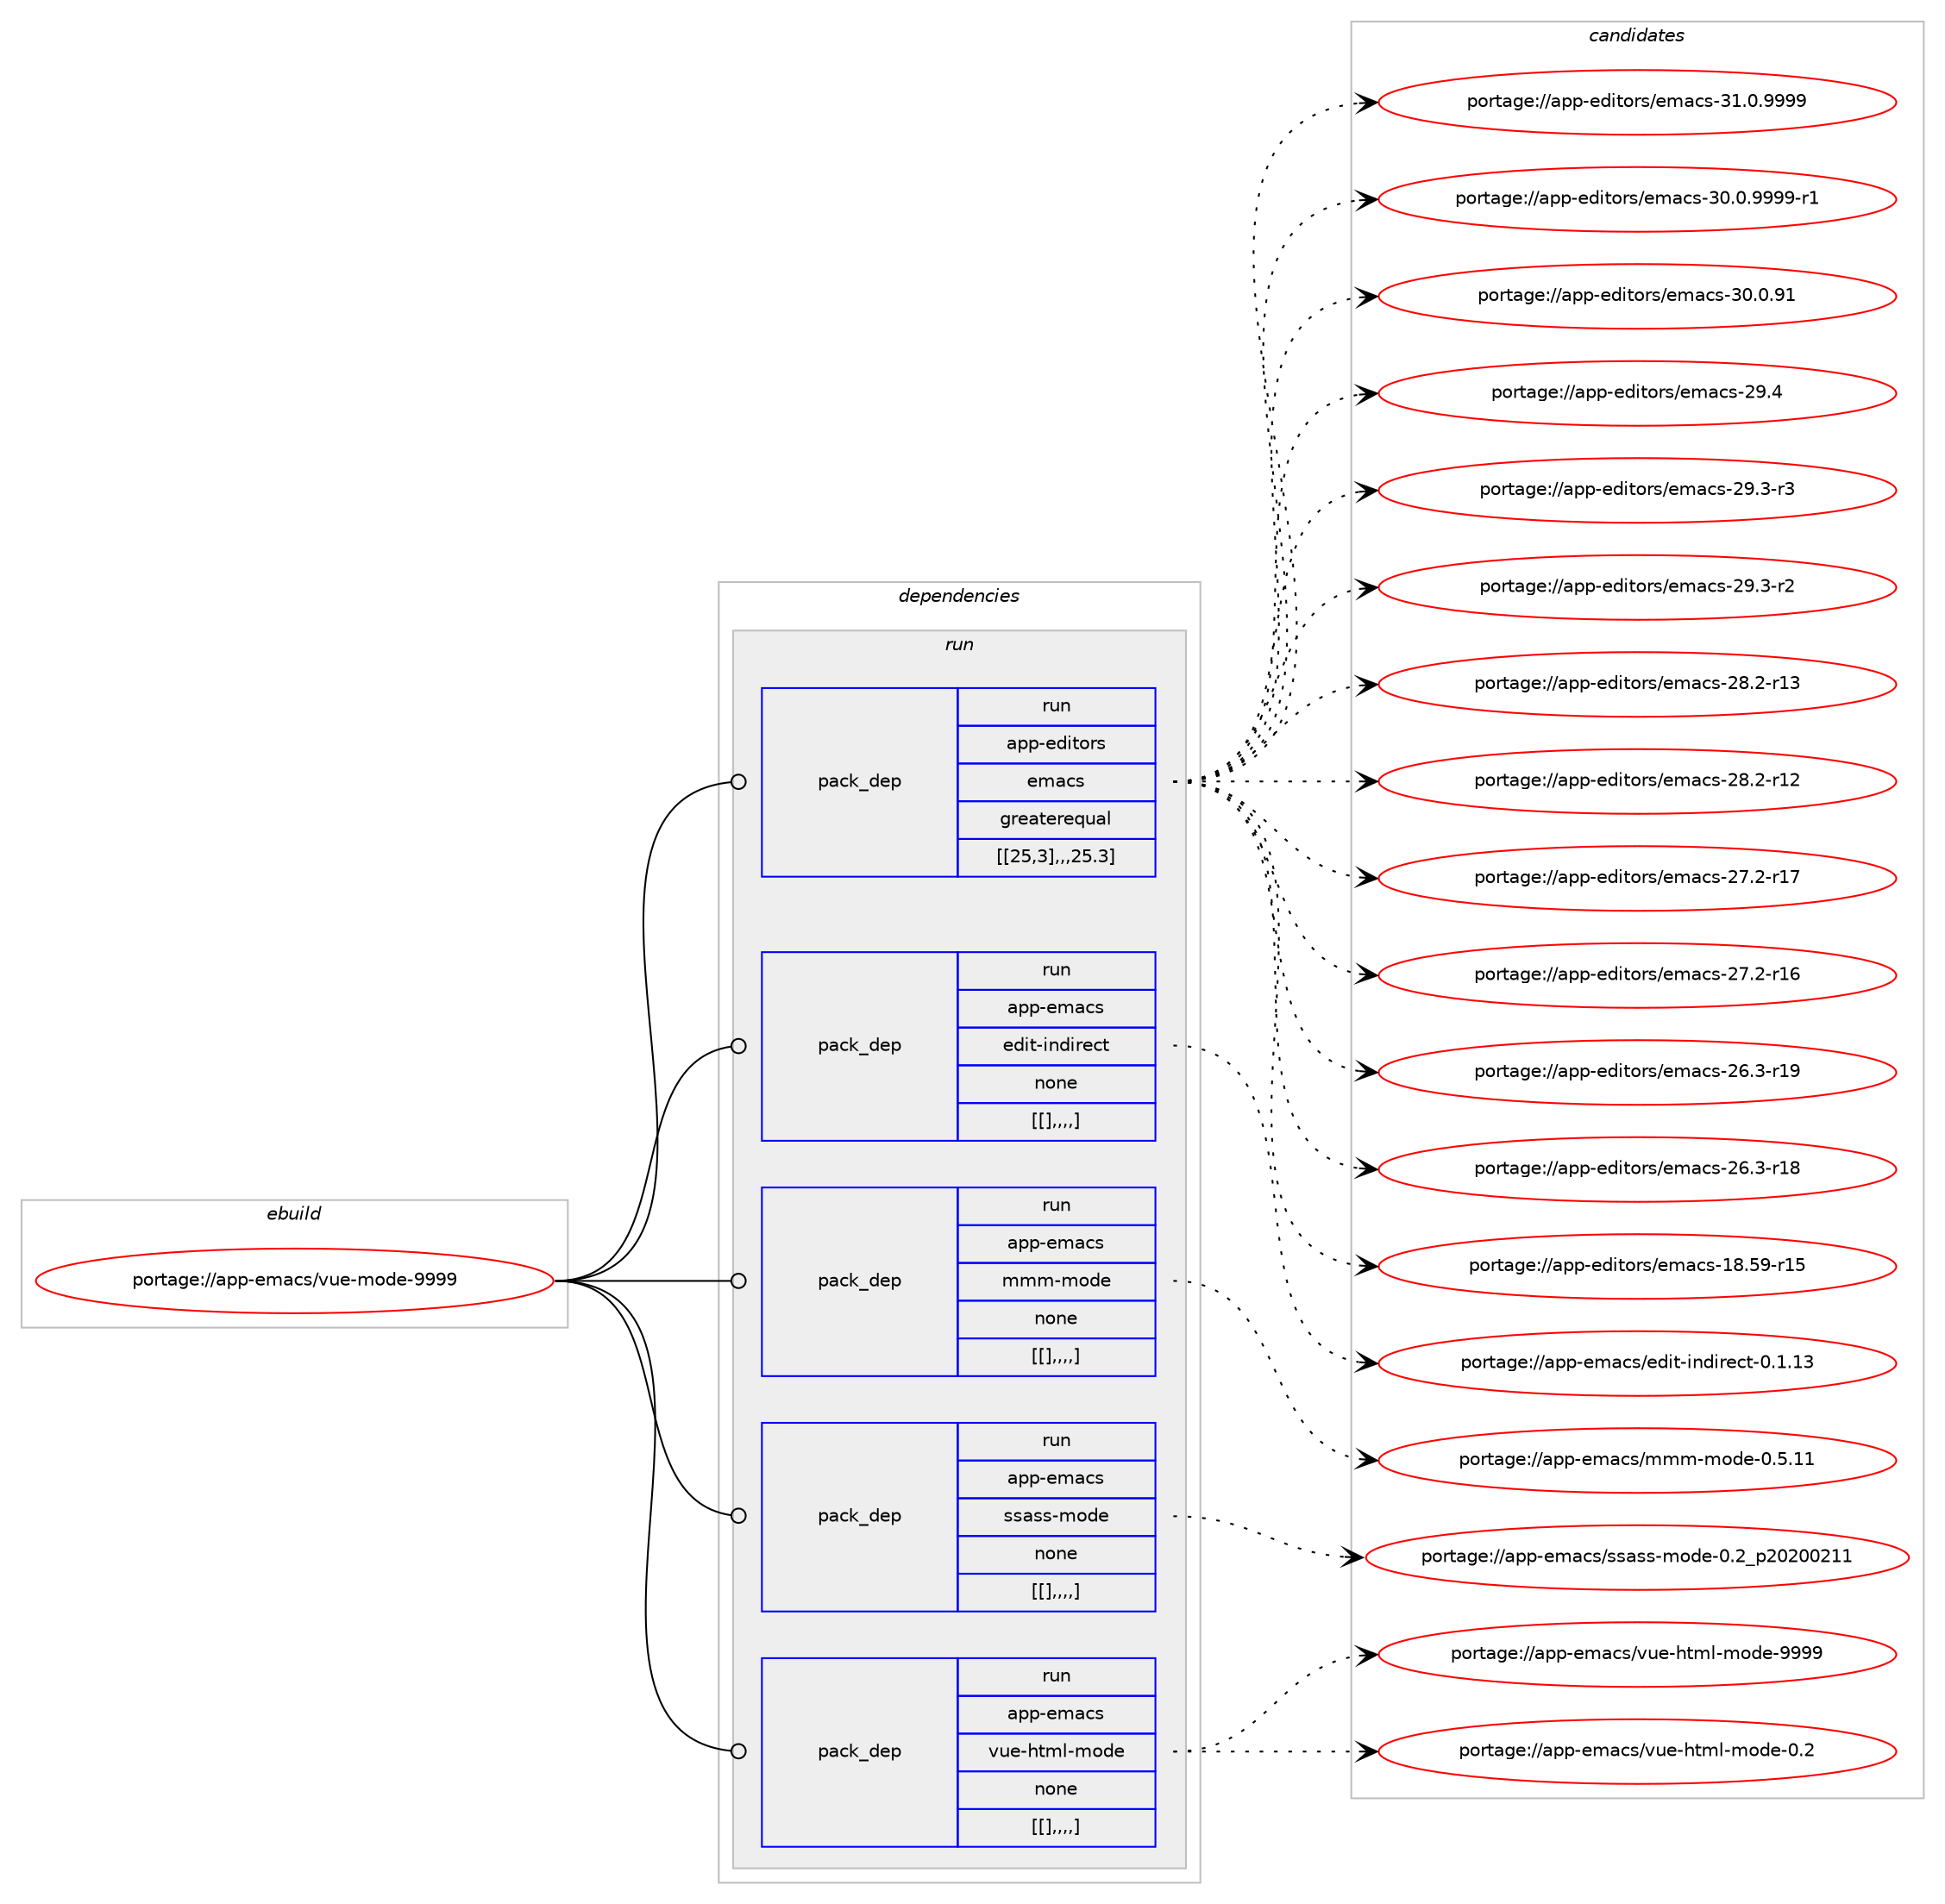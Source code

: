 digraph prolog {

# *************
# Graph options
# *************

newrank=true;
concentrate=true;
compound=true;
graph [rankdir=LR,fontname=Helvetica,fontsize=10,ranksep=1.5];#, ranksep=2.5, nodesep=0.2];
edge  [arrowhead=vee];
node  [fontname=Helvetica,fontsize=10];

# **********
# The ebuild
# **********

subgraph cluster_leftcol {
color=gray;
label=<<i>ebuild</i>>;
id [label="portage://app-emacs/vue-mode-9999", color=red, width=4, href="../app-emacs/vue-mode-9999.svg"];
}

# ****************
# The dependencies
# ****************

subgraph cluster_midcol {
color=gray;
label=<<i>dependencies</i>>;
subgraph cluster_compile {
fillcolor="#eeeeee";
style=filled;
label=<<i>compile</i>>;
}
subgraph cluster_compileandrun {
fillcolor="#eeeeee";
style=filled;
label=<<i>compile and run</i>>;
}
subgraph cluster_run {
fillcolor="#eeeeee";
style=filled;
label=<<i>run</i>>;
subgraph pack17301 {
dependency23894 [label=<<TABLE BORDER="0" CELLBORDER="1" CELLSPACING="0" CELLPADDING="4" WIDTH="220"><TR><TD ROWSPAN="6" CELLPADDING="30">pack_dep</TD></TR><TR><TD WIDTH="110">run</TD></TR><TR><TD>app-editors</TD></TR><TR><TD>emacs</TD></TR><TR><TD>greaterequal</TD></TR><TR><TD>[[25,3],,,25.3]</TD></TR></TABLE>>, shape=none, color=blue];
}
id:e -> dependency23894:w [weight=20,style="solid",arrowhead="odot"];
subgraph pack17302 {
dependency23895 [label=<<TABLE BORDER="0" CELLBORDER="1" CELLSPACING="0" CELLPADDING="4" WIDTH="220"><TR><TD ROWSPAN="6" CELLPADDING="30">pack_dep</TD></TR><TR><TD WIDTH="110">run</TD></TR><TR><TD>app-emacs</TD></TR><TR><TD>edit-indirect</TD></TR><TR><TD>none</TD></TR><TR><TD>[[],,,,]</TD></TR></TABLE>>, shape=none, color=blue];
}
id:e -> dependency23895:w [weight=20,style="solid",arrowhead="odot"];
subgraph pack17303 {
dependency23896 [label=<<TABLE BORDER="0" CELLBORDER="1" CELLSPACING="0" CELLPADDING="4" WIDTH="220"><TR><TD ROWSPAN="6" CELLPADDING="30">pack_dep</TD></TR><TR><TD WIDTH="110">run</TD></TR><TR><TD>app-emacs</TD></TR><TR><TD>mmm-mode</TD></TR><TR><TD>none</TD></TR><TR><TD>[[],,,,]</TD></TR></TABLE>>, shape=none, color=blue];
}
id:e -> dependency23896:w [weight=20,style="solid",arrowhead="odot"];
subgraph pack17304 {
dependency23897 [label=<<TABLE BORDER="0" CELLBORDER="1" CELLSPACING="0" CELLPADDING="4" WIDTH="220"><TR><TD ROWSPAN="6" CELLPADDING="30">pack_dep</TD></TR><TR><TD WIDTH="110">run</TD></TR><TR><TD>app-emacs</TD></TR><TR><TD>ssass-mode</TD></TR><TR><TD>none</TD></TR><TR><TD>[[],,,,]</TD></TR></TABLE>>, shape=none, color=blue];
}
id:e -> dependency23897:w [weight=20,style="solid",arrowhead="odot"];
subgraph pack17305 {
dependency23898 [label=<<TABLE BORDER="0" CELLBORDER="1" CELLSPACING="0" CELLPADDING="4" WIDTH="220"><TR><TD ROWSPAN="6" CELLPADDING="30">pack_dep</TD></TR><TR><TD WIDTH="110">run</TD></TR><TR><TD>app-emacs</TD></TR><TR><TD>vue-html-mode</TD></TR><TR><TD>none</TD></TR><TR><TD>[[],,,,]</TD></TR></TABLE>>, shape=none, color=blue];
}
id:e -> dependency23898:w [weight=20,style="solid",arrowhead="odot"];
}
}

# **************
# The candidates
# **************

subgraph cluster_choices {
rank=same;
color=gray;
label=<<i>candidates</i>>;

subgraph choice17301 {
color=black;
nodesep=1;
choice971121124510110010511611111411547101109979911545514946484657575757 [label="portage://app-editors/emacs-31.0.9999", color=red, width=4,href="../app-editors/emacs-31.0.9999.svg"];
choice9711211245101100105116111114115471011099799115455148464846575757574511449 [label="portage://app-editors/emacs-30.0.9999-r1", color=red, width=4,href="../app-editors/emacs-30.0.9999-r1.svg"];
choice97112112451011001051161111141154710110997991154551484648465749 [label="portage://app-editors/emacs-30.0.91", color=red, width=4,href="../app-editors/emacs-30.0.91.svg"];
choice97112112451011001051161111141154710110997991154550574652 [label="portage://app-editors/emacs-29.4", color=red, width=4,href="../app-editors/emacs-29.4.svg"];
choice971121124510110010511611111411547101109979911545505746514511451 [label="portage://app-editors/emacs-29.3-r3", color=red, width=4,href="../app-editors/emacs-29.3-r3.svg"];
choice971121124510110010511611111411547101109979911545505746514511450 [label="portage://app-editors/emacs-29.3-r2", color=red, width=4,href="../app-editors/emacs-29.3-r2.svg"];
choice97112112451011001051161111141154710110997991154550564650451144951 [label="portage://app-editors/emacs-28.2-r13", color=red, width=4,href="../app-editors/emacs-28.2-r13.svg"];
choice97112112451011001051161111141154710110997991154550564650451144950 [label="portage://app-editors/emacs-28.2-r12", color=red, width=4,href="../app-editors/emacs-28.2-r12.svg"];
choice97112112451011001051161111141154710110997991154550554650451144955 [label="portage://app-editors/emacs-27.2-r17", color=red, width=4,href="../app-editors/emacs-27.2-r17.svg"];
choice97112112451011001051161111141154710110997991154550554650451144954 [label="portage://app-editors/emacs-27.2-r16", color=red, width=4,href="../app-editors/emacs-27.2-r16.svg"];
choice97112112451011001051161111141154710110997991154550544651451144957 [label="portage://app-editors/emacs-26.3-r19", color=red, width=4,href="../app-editors/emacs-26.3-r19.svg"];
choice97112112451011001051161111141154710110997991154550544651451144956 [label="portage://app-editors/emacs-26.3-r18", color=red, width=4,href="../app-editors/emacs-26.3-r18.svg"];
choice9711211245101100105116111114115471011099799115454956465357451144953 [label="portage://app-editors/emacs-18.59-r15", color=red, width=4,href="../app-editors/emacs-18.59-r15.svg"];
dependency23894:e -> choice971121124510110010511611111411547101109979911545514946484657575757:w [style=dotted,weight="100"];
dependency23894:e -> choice9711211245101100105116111114115471011099799115455148464846575757574511449:w [style=dotted,weight="100"];
dependency23894:e -> choice97112112451011001051161111141154710110997991154551484648465749:w [style=dotted,weight="100"];
dependency23894:e -> choice97112112451011001051161111141154710110997991154550574652:w [style=dotted,weight="100"];
dependency23894:e -> choice971121124510110010511611111411547101109979911545505746514511451:w [style=dotted,weight="100"];
dependency23894:e -> choice971121124510110010511611111411547101109979911545505746514511450:w [style=dotted,weight="100"];
dependency23894:e -> choice97112112451011001051161111141154710110997991154550564650451144951:w [style=dotted,weight="100"];
dependency23894:e -> choice97112112451011001051161111141154710110997991154550564650451144950:w [style=dotted,weight="100"];
dependency23894:e -> choice97112112451011001051161111141154710110997991154550554650451144955:w [style=dotted,weight="100"];
dependency23894:e -> choice97112112451011001051161111141154710110997991154550554650451144954:w [style=dotted,weight="100"];
dependency23894:e -> choice97112112451011001051161111141154710110997991154550544651451144957:w [style=dotted,weight="100"];
dependency23894:e -> choice97112112451011001051161111141154710110997991154550544651451144956:w [style=dotted,weight="100"];
dependency23894:e -> choice9711211245101100105116111114115471011099799115454956465357451144953:w [style=dotted,weight="100"];
}
subgraph choice17302 {
color=black;
nodesep=1;
choice9711211245101109979911547101100105116451051101001051141019911645484649464951 [label="portage://app-emacs/edit-indirect-0.1.13", color=red, width=4,href="../app-emacs/edit-indirect-0.1.13.svg"];
dependency23895:e -> choice9711211245101109979911547101100105116451051101001051141019911645484649464951:w [style=dotted,weight="100"];
}
subgraph choice17303 {
color=black;
nodesep=1;
choice97112112451011099799115471091091094510911110010145484653464949 [label="portage://app-emacs/mmm-mode-0.5.11", color=red, width=4,href="../app-emacs/mmm-mode-0.5.11.svg"];
dependency23896:e -> choice97112112451011099799115471091091094510911110010145484653464949:w [style=dotted,weight="100"];
}
subgraph choice17304 {
color=black;
nodesep=1;
choice9711211245101109979911547115115971151154510911110010145484650951125048504848504949 [label="portage://app-emacs/ssass-mode-0.2_p20200211", color=red, width=4,href="../app-emacs/ssass-mode-0.2_p20200211.svg"];
dependency23897:e -> choice9711211245101109979911547115115971151154510911110010145484650951125048504848504949:w [style=dotted,weight="100"];
}
subgraph choice17305 {
color=black;
nodesep=1;
choice971121124510110997991154711811710145104116109108451091111001014557575757 [label="portage://app-emacs/vue-html-mode-9999", color=red, width=4,href="../app-emacs/vue-html-mode-9999.svg"];
choice9711211245101109979911547118117101451041161091084510911110010145484650 [label="portage://app-emacs/vue-html-mode-0.2", color=red, width=4,href="../app-emacs/vue-html-mode-0.2.svg"];
dependency23898:e -> choice971121124510110997991154711811710145104116109108451091111001014557575757:w [style=dotted,weight="100"];
dependency23898:e -> choice9711211245101109979911547118117101451041161091084510911110010145484650:w [style=dotted,weight="100"];
}
}

}
